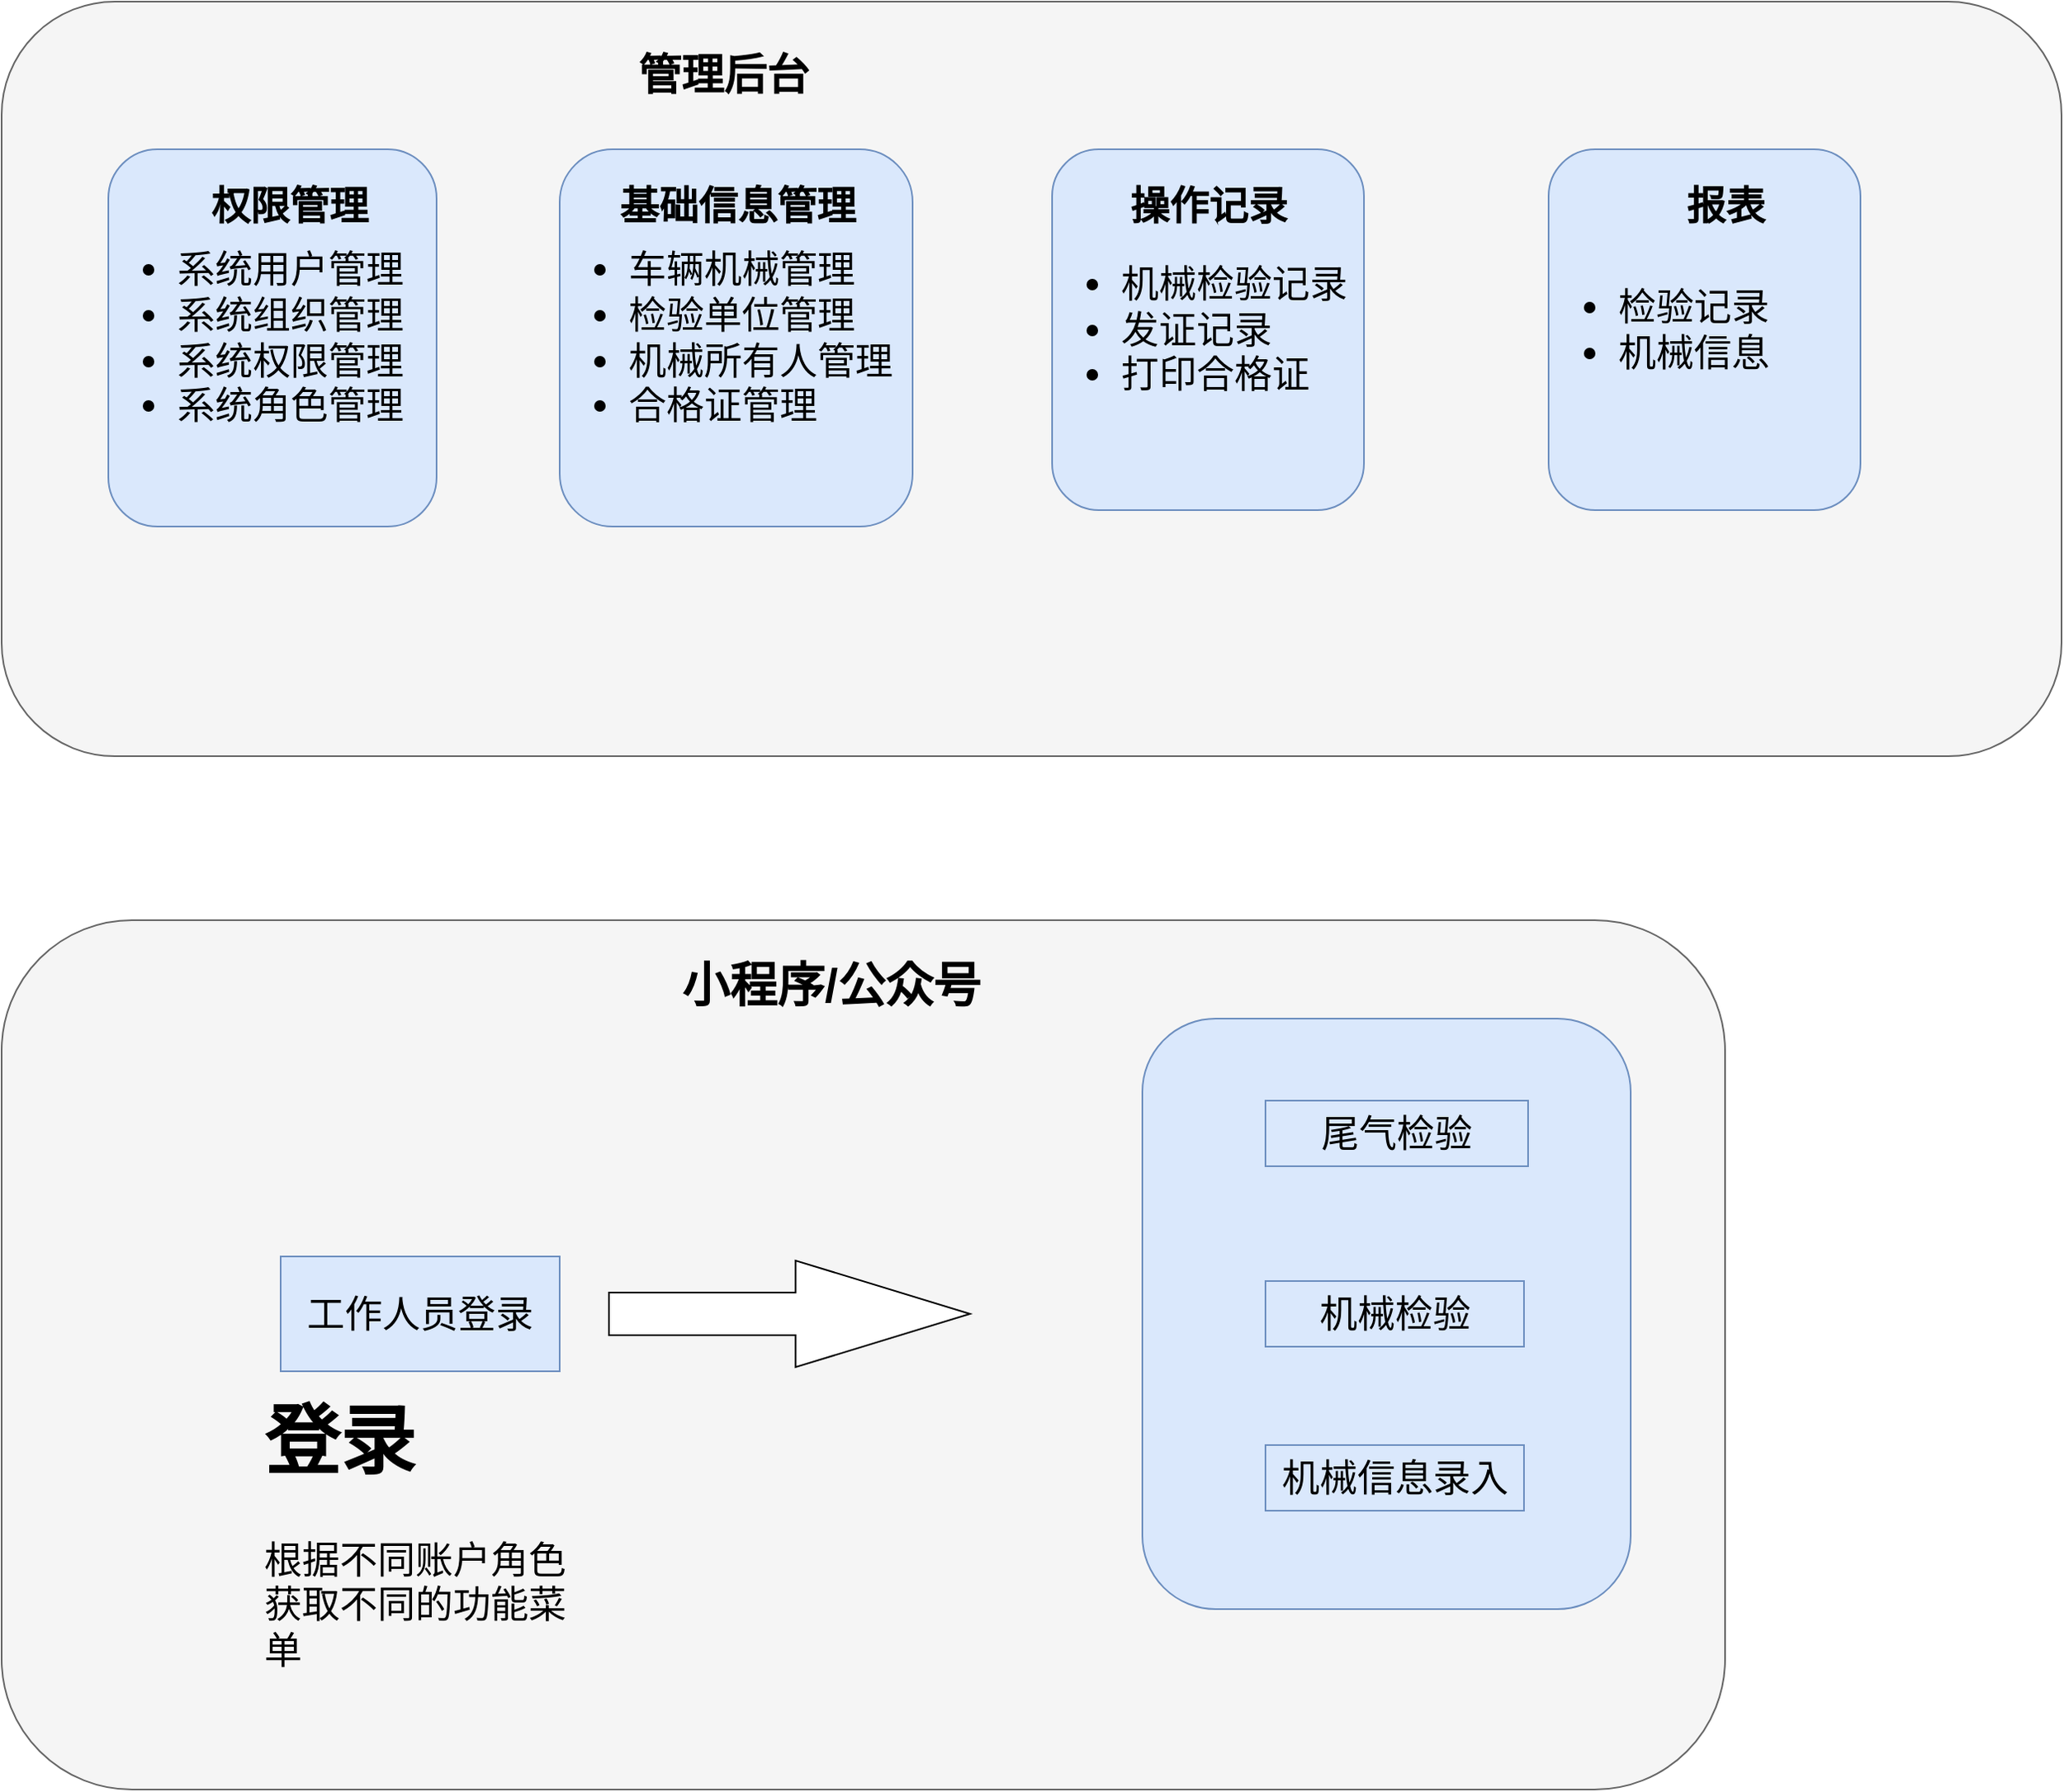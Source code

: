 <mxfile version="13.7.9" type="github"><diagram id="tYfUrweCpqDc_bHiHa2_" name="第 1 页"><mxGraphModel dx="2560" dy="1413" grid="1" gridSize="10" guides="1" tooltips="1" connect="1" arrows="1" fold="1" page="1" pageScale="1" pageWidth="827" pageHeight="1169" math="0" shadow="0"><root><mxCell id="0"/><mxCell id="1" parent="0"/><mxCell id="-7gl6PuzHrC39A3FvjgZ-11" value="" style="rounded=1;whiteSpace=wrap;html=1;strokeWidth=1;labelBackgroundColor=none;fillColor=#f5f5f5;strokeColor=#666666;fontColor=#333333;" vertex="1" parent="1"><mxGeometry x="180" y="1080" width="1050" height="530" as="geometry"/></mxCell><mxCell id="-7gl6PuzHrC39A3FvjgZ-17" value="" style="rounded=1;whiteSpace=wrap;html=1;strokeWidth=1;fontSize=23;strokeColor=#6c8ebf;fillColor=#dae8fc;" vertex="1" parent="1"><mxGeometry x="875" y="1140" width="297.5" height="360" as="geometry"/></mxCell><mxCell id="-7gl6PuzHrC39A3FvjgZ-1" value="" style="rounded=1;whiteSpace=wrap;html=1;strokeColor=#666666;strokeWidth=1;fillColor=#f5f5f5;fontColor=#333333;" vertex="1" parent="1"><mxGeometry x="180" y="520" width="1255" height="460" as="geometry"/></mxCell><mxCell id="-7gl6PuzHrC39A3FvjgZ-2" value="&lt;font style=&quot;font-size: 26px&quot;&gt;&lt;b&gt;管理后台&lt;/b&gt;&lt;/font&gt;" style="text;html=1;strokeColor=none;fillColor=none;align=center;verticalAlign=middle;whiteSpace=wrap;rounded=0;" vertex="1" parent="1"><mxGeometry x="475" y="555" width="290" height="20" as="geometry"/></mxCell><mxCell id="-7gl6PuzHrC39A3FvjgZ-3" value="&lt;ul style=&quot;font-size: 23px&quot;&gt;&lt;li&gt;系统用户管理&lt;/li&gt;&lt;li&gt;系统组织管理&lt;/li&gt;&lt;li&gt;系统权限管理&lt;/li&gt;&lt;li&gt;系统角色管理&lt;/li&gt;&lt;/ul&gt;" style="text;html=1;whiteSpace=wrap;verticalAlign=middle;overflow=hidden;strokeWidth=1;fillColor=#dae8fc;strokeColor=#6c8ebf;rounded=1;" vertex="1" parent="1"><mxGeometry x="245" y="610" width="200" height="230" as="geometry"/></mxCell><mxCell id="-7gl6PuzHrC39A3FvjgZ-4" value="&lt;ul style=&quot;font-size: 23px&quot;&gt;&lt;li&gt;车辆机械管理&lt;/li&gt;&lt;li&gt;检验单位管理&lt;/li&gt;&lt;li&gt;机械所有人管理&lt;/li&gt;&lt;li&gt;合格证管理&lt;/li&gt;&lt;/ul&gt;" style="text;fillColor=#dae8fc;html=1;whiteSpace=wrap;verticalAlign=middle;overflow=hidden;strokeColor=#6c8ebf;rounded=1;" vertex="1" parent="1"><mxGeometry x="520" y="610" width="215" height="230" as="geometry"/></mxCell><mxCell id="-7gl6PuzHrC39A3FvjgZ-5" style="edgeStyle=orthogonalEdgeStyle;rounded=0;orthogonalLoop=1;jettySize=auto;html=1;exitX=0.5;exitY=1;exitDx=0;exitDy=0;" edge="1" parent="1" source="-7gl6PuzHrC39A3FvjgZ-3" target="-7gl6PuzHrC39A3FvjgZ-3"><mxGeometry relative="1" as="geometry"/></mxCell><mxCell id="-7gl6PuzHrC39A3FvjgZ-6" value="权限管理" style="text;strokeColor=none;fillColor=none;html=1;fontSize=24;fontStyle=1;verticalAlign=middle;align=center;" vertex="1" parent="1"><mxGeometry x="305" y="625" width="100" height="40" as="geometry"/></mxCell><mxCell id="-7gl6PuzHrC39A3FvjgZ-7" value="基础信息管理" style="text;strokeColor=none;fillColor=none;html=1;fontSize=24;fontStyle=1;verticalAlign=middle;align=center;" vertex="1" parent="1"><mxGeometry x="577.5" y="625" width="100" height="40" as="geometry"/></mxCell><mxCell id="-7gl6PuzHrC39A3FvjgZ-8" value="&lt;ul style=&quot;font-size: 23px&quot;&gt;&lt;li&gt;检验记录&lt;/li&gt;&lt;li&gt;机械信息&lt;/li&gt;&lt;/ul&gt;" style="text;fillColor=#dae8fc;html=1;whiteSpace=wrap;verticalAlign=middle;overflow=hidden;strokeColor=#6c8ebf;rounded=1;" vertex="1" parent="1"><mxGeometry x="1122.5" y="610" width="190" height="220" as="geometry"/></mxCell><mxCell id="-7gl6PuzHrC39A3FvjgZ-10" style="edgeStyle=orthogonalEdgeStyle;rounded=0;orthogonalLoop=1;jettySize=auto;html=1;exitX=0.5;exitY=1;exitDx=0;exitDy=0;" edge="1" parent="1" source="-7gl6PuzHrC39A3FvjgZ-4" target="-7gl6PuzHrC39A3FvjgZ-4"><mxGeometry relative="1" as="geometry"/></mxCell><mxCell id="-7gl6PuzHrC39A3FvjgZ-12" value="小程序/公众号" style="text;strokeColor=none;fillColor=none;html=1;fontSize=29;fontStyle=1;verticalAlign=middle;align=center;rounded=1;" vertex="1" parent="1"><mxGeometry x="635" y="1100" width="100" height="40" as="geometry"/></mxCell><mxCell id="-7gl6PuzHrC39A3FvjgZ-13" value="尾气检验" style="text;html=1;fillColor=#dae8fc;align=center;verticalAlign=middle;whiteSpace=wrap;rounded=0;fontSize=23;strokeColor=#6c8ebf;" vertex="1" parent="1"><mxGeometry x="950" y="1190" width="160" height="40" as="geometry"/></mxCell><mxCell id="-7gl6PuzHrC39A3FvjgZ-14" value="机械检验" style="text;html=1;fillColor=#dae8fc;align=center;verticalAlign=middle;whiteSpace=wrap;rounded=0;fontSize=23;strokeColor=#6c8ebf;" vertex="1" parent="1"><mxGeometry x="950" y="1300" width="157.5" height="40" as="geometry"/></mxCell><mxCell id="-7gl6PuzHrC39A3FvjgZ-15" value="机械信息录入" style="text;html=1;fillColor=#dae8fc;align=center;verticalAlign=middle;whiteSpace=wrap;rounded=0;fontSize=23;strokeColor=#6c8ebf;" vertex="1" parent="1"><mxGeometry x="950" y="1400" width="157.5" height="40" as="geometry"/></mxCell><mxCell id="-7gl6PuzHrC39A3FvjgZ-16" value="工作人员登录" style="text;html=1;fillColor=#dae8fc;align=center;verticalAlign=middle;whiteSpace=wrap;rounded=0;fontSize=23;strokeColor=#6c8ebf;" vertex="1" parent="1"><mxGeometry x="350" y="1285" width="170" height="70" as="geometry"/></mxCell><mxCell id="-7gl6PuzHrC39A3FvjgZ-18" value="&lt;h1&gt;登录&lt;/h1&gt;&lt;p&gt;根据不同账户角色获取不同的功能菜单&lt;/p&gt;" style="text;html=1;strokeColor=none;fillColor=none;spacing=5;spacingTop=-20;whiteSpace=wrap;overflow=hidden;rounded=0;fontSize=23;fontColor=#000000;" vertex="1" parent="1"><mxGeometry x="335" y="1350" width="200" height="200" as="geometry"/></mxCell><mxCell id="-7gl6PuzHrC39A3FvjgZ-23" value="" style="html=1;shadow=0;dashed=0;align=center;verticalAlign=middle;shape=mxgraph.arrows2.arrow;dy=0.6;dx=106.29;notch=0;" vertex="1" parent="1"><mxGeometry x="550" y="1287.5" width="220" height="65" as="geometry"/></mxCell><mxCell id="-7gl6PuzHrC39A3FvjgZ-26" style="edgeStyle=orthogonalEdgeStyle;rounded=0;orthogonalLoop=1;jettySize=auto;html=1;exitX=0.75;exitY=1;exitDx=0;exitDy=0;entryX=0.5;entryY=1;entryDx=0;entryDy=0;fontSize=29;" edge="1" parent="1" source="-7gl6PuzHrC39A3FvjgZ-9" target="-7gl6PuzHrC39A3FvjgZ-9"><mxGeometry relative="1" as="geometry"/></mxCell><mxCell id="-7gl6PuzHrC39A3FvjgZ-27" value="&lt;ul style=&quot;font-size: 23px&quot;&gt;&lt;li&gt;机械检验记录&lt;/li&gt;&lt;li&gt;发证记录&lt;/li&gt;&lt;li&gt;打印合格证&lt;/li&gt;&lt;/ul&gt;" style="text;fillColor=#dae8fc;html=1;whiteSpace=wrap;verticalAlign=middle;overflow=hidden;strokeColor=#6c8ebf;rounded=1;" vertex="1" parent="1"><mxGeometry x="820" y="610" width="190" height="220" as="geometry"/></mxCell><mxCell id="-7gl6PuzHrC39A3FvjgZ-9" value="&lt;font&gt;操作记录&lt;/font&gt;" style="text;html=1;fontSize=24;fontStyle=1;verticalAlign=middle;align=center;" vertex="1" parent="1"><mxGeometry x="865" y="625" width="100" height="40" as="geometry"/></mxCell><mxCell id="-7gl6PuzHrC39A3FvjgZ-30" value="&lt;font&gt;报表&lt;/font&gt;" style="text;html=1;fontSize=24;fontStyle=1;verticalAlign=middle;align=center;" vertex="1" parent="1"><mxGeometry x="1180" y="625" width="100" height="40" as="geometry"/></mxCell></root></mxGraphModel></diagram></mxfile>